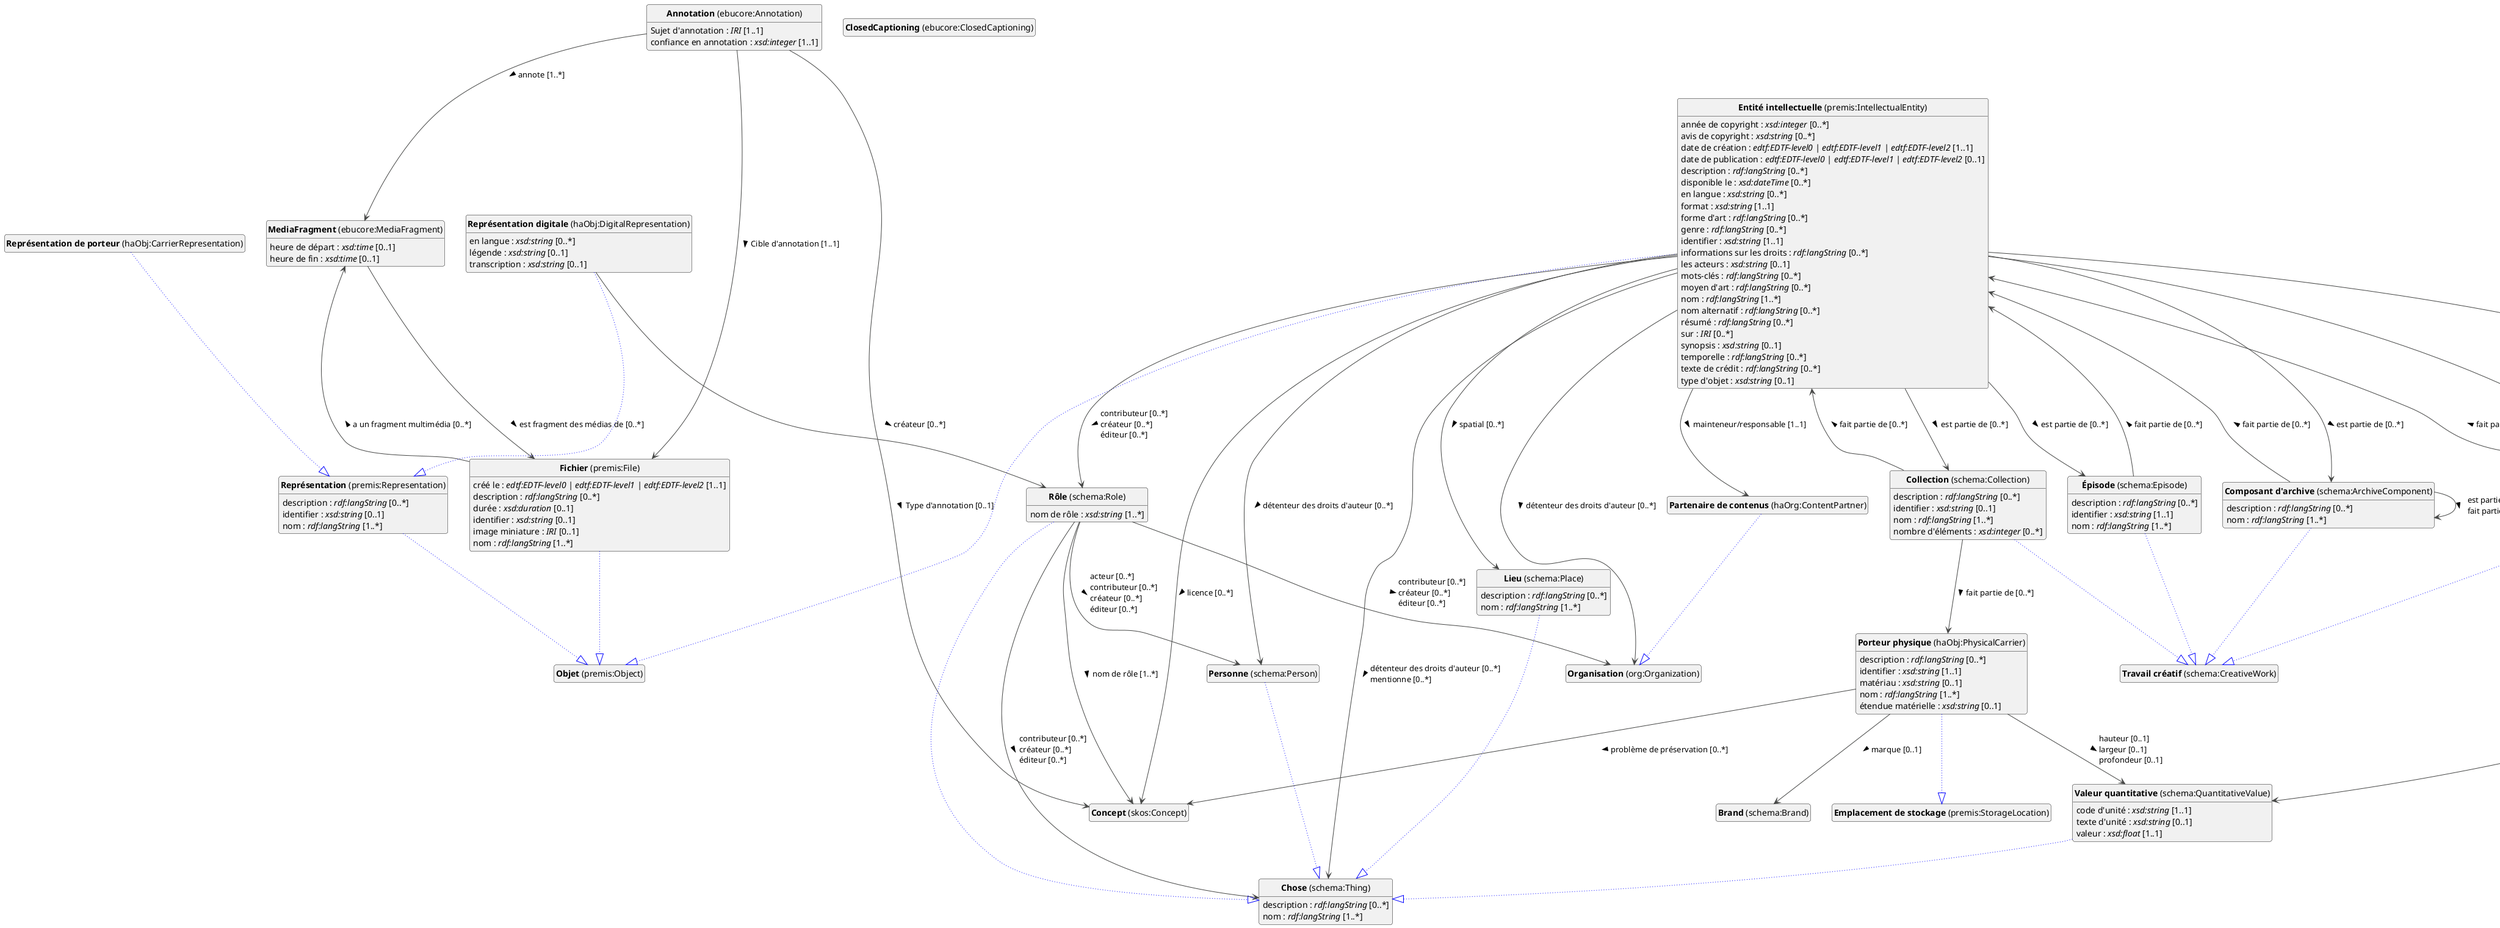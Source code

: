 @startuml
!theme vibrant
skinparam classFontSize 14
!define LIGHTORANGE
skinparam componentStyle uml2
skinparam wrapMessageWidth 1000
skinparam wrapWidth 1000
' skinparam ArrowColor #Maroon
' Remove shadows
skinparam shadowing false
'skinparam linetype polyline
skinparam ArrowMessageAlignment left
top to bottom direction


class "<b>MediaFragment</b> (ebucore:MediaFragment)" as ebucore_MediaFragment [[#ebucore%3AMediaFragment]]
class "<b>Brand</b> (schema:Brand)" as schema_Brand [[../../events/fr#schema%3ABrand]]
class "<b>ClosedCaptioning</b> (ebucore:ClosedCaptioning)" as ebucore_ClosedCaptioning [[#ebucore%3AClosedCaptioning]]
class "<b>Annotation</b> (ebucore:Annotation)" as ebucore_Annotation [[#ebucore%3AAnnotation]]
class "<b>Chose</b> (schema:Thing)" as schema_Thing [[#schema%3AThing]]
class "<b>Collection</b> (schema:Collection)" as schema_Collection [[#schema%3ACollection]]
class "<b>Travail créatif</b> (schema:CreativeWork)" as schema_CreativeWork [[#schema%3ACreativeWork]]
class "<b>Composant d'archive</b> (schema:ArchiveComponent)" as schema_ArchiveComponent [[#schema%3AArchiveComponent]]
class "<b>Travail créatif</b> (schema:CreativeWork)" as schema_CreativeWork [[#schema%3ACreativeWork]]
class "<b>Concept</b> (skos:Concept)" as skos_Concept [[../../terms/fr#skos%3AConcept]]
class "<b>Entité intellectuelle</b> (premis:IntellectualEntity)" as premis_IntellectualEntity [[#premis%3AIntellectualEntity]]
class "<b>Objet</b> (premis:Object)" as premis_Object [[#premis%3AObject]]
class "<b>Fichier</b> (premis:File)" as premis_File [[#premis%3AFile]]
class "<b>Objet</b> (premis:Object)" as premis_Object [[#premis%3AObject]]
class "<b>Lieu</b> (schema:Place)" as schema_Place [[#schema%3APlace]]
class "<b>Chose</b> (schema:Thing)" as schema_Thing [[#schema%3AThing]]
class "<b>Organisation</b> (org:Organization)" as org_Organization [[../../organizations/fr#org%3AOrganization]]
class "<b>Partenaire de contenus</b> (haOrg:ContentPartner)" as haOrg_ContentPartner [[../../organizations/fr#haOrg%3AContentPartner]]
class "<b>Organisation</b> (org:Organization)" as org_Organization [[#org%3AOrganization]]
class "<b>Personne</b> (schema:Person)" as schema_Person [[../../organizations/fr#schema%3APerson]]
class "<b>Chose</b> (schema:Thing)" as schema_Thing [[#schema%3AThing]]
class "<b>Porteur physique</b> (haObj:PhysicalCarrier)" as haObj_PhysicalCarrier [[#haObj%3APhysicalCarrier]]
class "<b>Emplacement de stockage</b> (premis:StorageLocation)" as premis_StorageLocation [[#premis%3AStorageLocation]]
class "<b>Représentation</b> (premis:Representation)" as premis_Representation [[#premis%3ARepresentation]]
class "<b>Objet</b> (premis:Object)" as premis_Object [[#premis%3AObject]]
class "<b>Représentation de porteur</b> (haObj:CarrierRepresentation)" as haObj_CarrierRepresentation [[#haObj%3ACarrierRepresentation]]
class "<b>Représentation</b> (premis:Representation)" as premis_Representation [[#premis%3ARepresentation]]
class "<b>Représentation digitale</b> (haObj:DigitalRepresentation)" as haObj_DigitalRepresentation [[#haObj%3ADigitalRepresentation]]
class "<b>Représentation</b> (premis:Representation)" as premis_Representation [[#premis%3ARepresentation]]
class "<b>Rôle</b> (schema:Role)" as schema_Role [[#schema%3ARole]]
class "<b>Chose</b> (schema:Thing)" as schema_Thing [[#schema%3AThing]]
class "<b>Série du travail créatif</b> (schema:CreativeWorkSeries)" as schema_CreativeWorkSeries [[#schema%3ACreativeWorkSeries]]
class "<b>Travail créatif</b> (schema:CreativeWork)" as schema_CreativeWork [[#schema%3ACreativeWork]]
class "<b>Valeur quantitative</b> (schema:QuantitativeValue)" as schema_QuantitativeValue [[#schema%3AQuantitativeValue]]
class "<b>Chose</b> (schema:Thing)" as schema_Thing [[#schema%3AThing]]
class "<b>Épisode</b> (schema:Episode)" as schema_Episode [[#schema%3AEpisode]]
class "<b>Travail créatif</b> (schema:CreativeWork)" as schema_CreativeWork [[#schema%3ACreativeWork]]


ebucore_MediaFragment : heure de départ : <i>xsd:time</i> [0..1]
ebucore_MediaFragment : heure de fin : <i>xsd:time</i> [0..1]
ebucore_MediaFragment --> premis_File :est fragment des médias de [0..*]  > 







ebucore_Annotation : Sujet d'annotation : <i>IRI</i> [1..1]
ebucore_Annotation : confiance en annotation : <i>xsd:integer</i> [1..1]

ebucore_Annotation --> ebucore_MediaFragment :annote [1..*]  > 
ebucore_Annotation --> premis_File :Cible d'annotation [1..1]  > 
ebucore_Annotation --> skos_Concept :Type d'annotation [0..1]  > 



schema_Thing : description : <i>rdf:langString</i> [0..*]
schema_Thing : nom : <i>rdf:langString</i> [1..*]


schema_Collection --|> schema_CreativeWork #blue;line.dotted;text:blue

schema_Collection : description : <i>rdf:langString</i> [0..*]
schema_Collection : identifier : <i>xsd:string</i> [0..1]
schema_Collection : nom : <i>rdf:langString</i> [1..*]
schema_Collection : nombre d'éléments : <i>xsd:integer</i> [0..*]
schema_Collection --> haObj_PhysicalCarrier :fait partie de [0..*]  > 
schema_Collection --> premis_IntellectualEntity :fait partie de [0..*]  > 




schema_ArchiveComponent --|> schema_CreativeWork #blue;line.dotted;text:blue

schema_ArchiveComponent : description : <i>rdf:langString</i> [0..*]
schema_ArchiveComponent : nom : <i>rdf:langString</i> [1..*]
schema_ArchiveComponent --> premis_IntellectualEntity :fait partie de [0..*]  > 

schema_ArchiveComponent --> schema_ArchiveComponent :est partie de [0..*]  \lfait partie de [0..*]  > 



premis_IntellectualEntity --|> premis_Object #blue;line.dotted;text:blue

premis_IntellectualEntity : année de copyright : <i>xsd:integer</i> [0..*]
premis_IntellectualEntity : avis de copyright : <i>xsd:string</i> [0..*]
premis_IntellectualEntity : date de création : <i>edtf:EDTF-level0 | edtf:EDTF-level1 | edtf:EDTF-level2</i> [1..1]
premis_IntellectualEntity : date de publication : <i>edtf:EDTF-level0 | edtf:EDTF-level1 | edtf:EDTF-level2</i> [0..1]
premis_IntellectualEntity : description : <i>rdf:langString</i> [0..*]
premis_IntellectualEntity : disponible le : <i>xsd:dateTime</i> [0..*]
premis_IntellectualEntity : en langue : <i>xsd:string</i> [0..*]
premis_IntellectualEntity : format : <i>xsd:string</i> [1..1]
premis_IntellectualEntity : forme d'art : <i>rdf:langString</i> [0..*]
premis_IntellectualEntity : genre : <i>rdf:langString</i> [0..*]
premis_IntellectualEntity : identifier : <i>xsd:string</i> [1..1]
premis_IntellectualEntity : informations sur les droits : <i>rdf:langString</i> [0..*]
premis_IntellectualEntity : les acteurs : <i>xsd:string</i> [0..1]
premis_IntellectualEntity : mots-clés : <i>rdf:langString</i> [0..*]
premis_IntellectualEntity : moyen d'art : <i>rdf:langString</i> [0..*]
premis_IntellectualEntity : nom : <i>rdf:langString</i> [1..*]
premis_IntellectualEntity : nom alternatif : <i>rdf:langString</i> [0..*]
premis_IntellectualEntity : résumé : <i>rdf:langString</i> [0..*]
premis_IntellectualEntity : sur : <i>IRI</i> [0..*]
premis_IntellectualEntity : synopsis : <i>xsd:string</i> [0..1]
premis_IntellectualEntity : temporelle : <i>rdf:langString</i> [0..*]
premis_IntellectualEntity : texte de crédit : <i>rdf:langString</i> [0..*]
premis_IntellectualEntity : type d'objet : <i>xsd:string</i> [0..1]




premis_IntellectualEntity --> haOrg_ContentPartner :mainteneur/responsable [1..1]  > 
premis_IntellectualEntity --> org_Organization :détenteur des droits d'auteur [0..*]  > 

premis_IntellectualEntity --> schema_ArchiveComponent :est partie de [0..*]  > 
premis_IntellectualEntity --> schema_Collection :est partie de [0..*]  > 
premis_IntellectualEntity --> schema_CreativeWorkSeries :est partie de [0..*]  > 
premis_IntellectualEntity --> schema_Episode :est partie de [0..*]  > 
premis_IntellectualEntity --> schema_Person :détenteur des droits d'auteur [0..*]  > 
premis_IntellectualEntity --> schema_Place :spatial [0..*]  > 
premis_IntellectualEntity --> schema_QuantitativeValue :hauteur [0..1]  \llargeur [0..1]  \lprofondeur [0..1]  > 
premis_IntellectualEntity --> schema_Role :contributeur [0..*]  \lcréateur [0..*]  \léditeur [0..*]  > 
premis_IntellectualEntity --> schema_Thing :détenteur des droits d'auteur [0..*]  \lmentionne [0..*]  > 
premis_IntellectualEntity --> skos_Concept :licence [0..*]  > 




premis_File --|> premis_Object #blue;line.dotted;text:blue

premis_File : créé le : <i>edtf:EDTF-level0 | edtf:EDTF-level1 | edtf:EDTF-level2</i> [1..1]
premis_File : description : <i>rdf:langString</i> [0..*]
premis_File : durée : <i>xsd:duration</i> [0..1]
premis_File : identifier : <i>xsd:string</i> [0..1]
premis_File : image miniature : <i>IRI</i> [0..1]
premis_File : nom : <i>rdf:langString</i> [1..*]

premis_File --> ebucore_MediaFragment :a un fragment multimédia [0..*]  > 







schema_Place --|> schema_Thing #blue;line.dotted;text:blue

schema_Place : description : <i>rdf:langString</i> [0..*]
schema_Place : nom : <i>rdf:langString</i> [1..*]




haOrg_ContentPartner --|> org_Organization #blue;line.dotted;text:blue


schema_Person --|> schema_Thing #blue;line.dotted;text:blue


haObj_PhysicalCarrier --|> premis_StorageLocation #blue;line.dotted;text:blue

haObj_PhysicalCarrier : description : <i>rdf:langString</i> [0..*]
haObj_PhysicalCarrier : identifier : <i>xsd:string</i> [1..1]
haObj_PhysicalCarrier : matériau : <i>xsd:string</i> [0..1]
haObj_PhysicalCarrier : nom : <i>rdf:langString</i> [1..*]
haObj_PhysicalCarrier : étendue matérielle : <i>xsd:string</i> [0..1]

haObj_PhysicalCarrier --> schema_Brand :marque [0..1]  > 
haObj_PhysicalCarrier --> schema_QuantitativeValue :hauteur [0..1]  \llargeur [0..1]  \lprofondeur [0..1]  > 
haObj_PhysicalCarrier --> skos_Concept :problème de préservation [0..*]  > 


premis_Representation --|> premis_Object #blue;line.dotted;text:blue

premis_Representation : description : <i>rdf:langString</i> [0..*]
premis_Representation : identifier : <i>xsd:string</i> [0..1]
premis_Representation : nom : <i>rdf:langString</i> [1..*]



haObj_CarrierRepresentation --|> premis_Representation #blue;line.dotted;text:blue


haObj_DigitalRepresentation --|> premis_Representation #blue;line.dotted;text:blue

haObj_DigitalRepresentation : en langue : <i>xsd:string</i> [0..*]
haObj_DigitalRepresentation : légende : <i>xsd:string</i> [0..1]
haObj_DigitalRepresentation : transcription : <i>xsd:string</i> [0..1]
haObj_DigitalRepresentation --> schema_Role :créateur [0..*]  > 


schema_Role --|> schema_Thing #blue;line.dotted;text:blue

schema_Role : nom de rôle : <i>xsd:string</i> [1..*]
schema_Role --> org_Organization :contributeur [0..*]  \lcréateur [0..*]  \léditeur [0..*]  > 
schema_Role --> schema_Person :acteur [0..*]  \lcontributeur [0..*]  \lcréateur [0..*]  \léditeur [0..*]  > 
schema_Role --> schema_Thing :contributeur [0..*]  \lcréateur [0..*]  \léditeur [0..*]  > 
schema_Role --> skos_Concept :nom de rôle [1..*]  > 


schema_CreativeWorkSeries --|> schema_CreativeWork #blue;line.dotted;text:blue

schema_CreativeWorkSeries : description : <i>rdf:langString</i> [0..*]
schema_CreativeWorkSeries : identifier : <i>xsd:string</i> [0..1]
schema_CreativeWorkSeries : nom : <i>rdf:langString</i> [1..*]
schema_CreativeWorkSeries : numéro de saison : <i>xsd:integer</i> [0..*]
schema_CreativeWorkSeries --> premis_IntellectualEntity :fait partie de [0..*]  > 

schema_CreativeWorkSeries --> schema_CreativeWorkSeries :est partie de [0..*]  \lfait partie de [0..*]  > 



schema_QuantitativeValue --|> schema_Thing #blue;line.dotted;text:blue

schema_QuantitativeValue : code d'unité : <i>xsd:string</i> [1..1]
schema_QuantitativeValue : texte d'unité : <i>xsd:string</i> [0..1]
schema_QuantitativeValue : valeur : <i>xsd:float</i> [1..1]



schema_Episode --|> schema_CreativeWork #blue;line.dotted;text:blue

schema_Episode : description : <i>rdf:langString</i> [0..*]
schema_Episode : identifier : <i>xsd:string</i> [1..1]
schema_Episode : nom : <i>rdf:langString</i> [1..*]
schema_Episode --> premis_IntellectualEntity :fait partie de [0..*]  > 




hide circle
hide methods
hide empty members
@enduml


